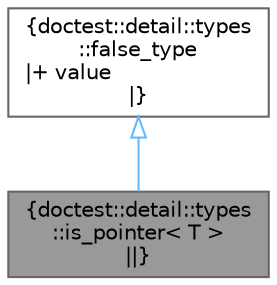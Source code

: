 digraph "doctest::detail::types::is_pointer&lt; T &gt;"
{
 // LATEX_PDF_SIZE
  bgcolor="transparent";
  edge [fontname=Helvetica,fontsize=10,labelfontname=Helvetica,labelfontsize=10];
  node [fontname=Helvetica,fontsize=10,shape=box,height=0.2,width=0.4];
  Node1 [label="{doctest::detail::types\l::is_pointer\< T \>\n||}",height=0.2,width=0.4,color="gray40", fillcolor="grey60", style="filled", fontcolor="black",tooltip=" "];
  Node2 -> Node1 [dir="back",color="steelblue1",style="solid",arrowtail="onormal"];
  Node2 [label="{doctest::detail::types\l::false_type\n|+ value\l|}",height=0.2,width=0.4,color="gray40", fillcolor="white", style="filled",URL="$structdoctest_1_1detail_1_1types_1_1false__type.html",tooltip=" "];
}

